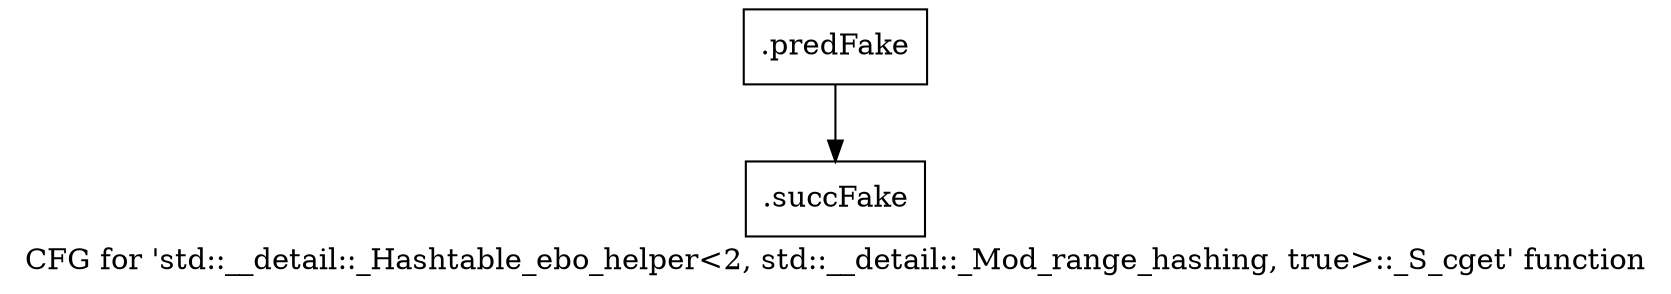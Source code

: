 digraph "CFG for 'std::__detail::_Hashtable_ebo_helper\<2, std::__detail::_Mod_range_hashing, true\>::_S_cget' function" {
	label="CFG for 'std::__detail::_Hashtable_ebo_helper\<2, std::__detail::_Mod_range_hashing, true\>::_S_cget' function";

	Node0x51d9950 [shape=record,filename="",linenumber="",label="{.predFake}"];
	Node0x51d9950 -> Node0x52b3580[ callList="" memoryops="" filename="/home/akhilkushe/Xilinx/Vitis_HLS/2021.2/tps/lnx64/gcc-6.2.0/lib/gcc/x86_64-pc-linux-gnu/6.2.0/../../../../include/c++/6.2.0/bits/hashtable_policy.h" execusionnum="14"];
	Node0x52b3580 [shape=record,filename="/home/akhilkushe/Xilinx/Vitis_HLS/2021.2/tps/lnx64/gcc-6.2.0/lib/gcc/x86_64-pc-linux-gnu/6.2.0/../../../../include/c++/6.2.0/bits/hashtable_policy.h",linenumber="983",label="{.succFake}"];
}
